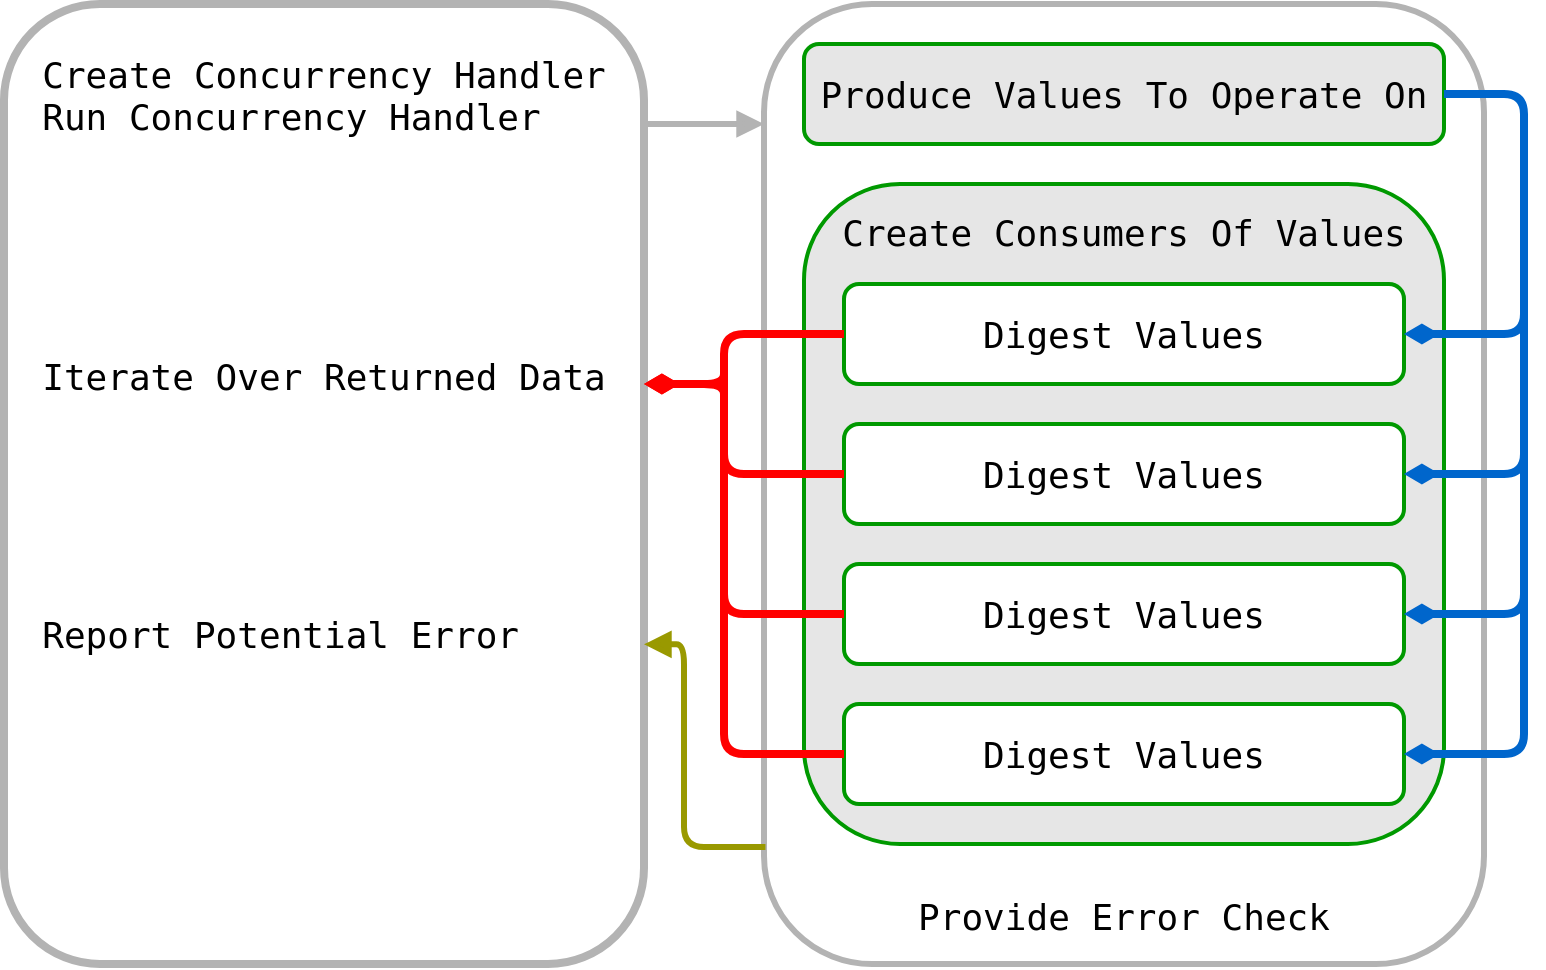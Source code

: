 <mxfile userAgent="Mozilla/5.0 (X11; Linux x86_64) AppleWebKit/537.36 (KHTML, like Gecko) Ubuntu Chromium/68.0.344.75 Chrome/68.0.344.75 Safari/537.36" version="9.0.2" editor="www.draw.io" type="google"><diagram id="d959d472-660a-bab8-fa2a-5cb1c1a65328" name="Page-1"><mxGraphModel dx="1424" dy="547" grid="1" gridSize="10" guides="1" tooltips="1" connect="1" arrows="1" fold="1" page="1" pageScale="1.5" pageWidth="960" pageHeight="800" math="0" shadow="0"><root><mxCell id="0" style=";html=1;"/><mxCell id="1" style=";html=1;" parent="0"/><mxCell id="537114e6a633546f-31" value="&lt;div style=&quot;text-align: left ; font-size: 18px&quot;&gt;&lt;br&gt;&lt;/div&gt;&lt;div style=&quot;text-align: left ; font-size: 18px&quot;&gt;&lt;br&gt;&lt;/div&gt;&lt;div style=&quot;text-align: left ; font-size: 18px&quot;&gt;&lt;br&gt;&lt;/div&gt;&lt;div style=&quot;text-align: left ; font-size: 18px&quot;&gt;&lt;br&gt;&lt;/div&gt;&lt;div style=&quot;text-align: left ; font-size: 18px&quot;&gt;&lt;br&gt;&lt;/div&gt;&lt;div style=&quot;text-align: left ; font-size: 18px&quot;&gt;&lt;br&gt;&lt;/div&gt;&lt;div style=&quot;text-align: left ; font-size: 18px&quot;&gt;&lt;br&gt;&lt;/div&gt;&lt;div style=&quot;text-align: left ; font-size: 18px&quot;&gt;&lt;br&gt;&lt;/div&gt;&lt;div style=&quot;text-align: left ; font-size: 18px&quot;&gt;&lt;br&gt;&lt;/div&gt;&lt;div style=&quot;text-align: left ; font-size: 18px&quot;&gt;&lt;br&gt;&lt;/div&gt;&lt;div style=&quot;text-align: left ; font-size: 18px&quot;&gt;&lt;br&gt;&lt;/div&gt;&lt;div style=&quot;text-align: left ; font-size: 18px&quot;&gt;&lt;br&gt;&lt;/div&gt;&lt;div style=&quot;text-align: left ; font-size: 18px&quot;&gt;&lt;br&gt;&lt;/div&gt;&lt;div style=&quot;text-align: left ; font-size: 18px&quot;&gt;&lt;br&gt;&lt;/div&gt;&lt;div style=&quot;text-align: left ; font-size: 18px&quot;&gt;&lt;br&gt;&lt;/div&gt;&lt;div style=&quot;text-align: left ; font-size: 18px&quot;&gt;&lt;br&gt;&lt;/div&gt;&lt;div style=&quot;text-align: left ; font-size: 18px&quot;&gt;&lt;br&gt;&lt;/div&gt;&lt;div style=&quot;text-align: left ; font-size: 18px&quot;&gt;&lt;br&gt;&lt;/div&gt;&lt;div style=&quot;text-align: left ; font-size: 18px&quot;&gt;&lt;br&gt;&lt;/div&gt;&lt;div style=&quot;text-align: left ; font-size: 18px&quot;&gt;&lt;br&gt;&lt;/div&gt;&lt;div style=&quot;text-align: left ; font-size: 18px&quot;&gt;&lt;span&gt;Provide Error Check&lt;/span&gt;&lt;br&gt;&lt;/div&gt;" style="rounded=1;whiteSpace=wrap;html=1;labelBackgroundColor=none;fillColor=#ffffff;strokeColor=#B3B3B3;glass=0;shadow=0;strokeWidth=3;perimeterSpacing=0;comic=0;gradientColor=none;gradientDirection=north;fontFamily=&quot;Lucida Console&quot;, Monaco, monospace;" vertex="1" parent="1"><mxGeometry x="420" y="80" width="360" height="480" as="geometry"/></mxCell><mxCell id="3" value="&lt;div style=&quot;text-align: left&quot;&gt;Produce Values To Operate On&lt;/div&gt;" style="rounded=1;fillColor=#E6E6E6;strokeColor=#009900;shadow=0;gradientColor=none;fontStyle=0;html=1;fontFamily=&quot;Lucida Console&quot;, Monaco, monospace;fontSize=18;strokeWidth=2;whiteSpace=wrap;gradientDirection=south;" vertex="1" parent="1"><mxGeometry x="440" y="100" width="320" height="50" as="geometry"/></mxCell><mxCell id="6a6d49dab7758944-55" value="&lt;div style=&quot;text-align: left&quot;&gt;Create Concurrency Handler&lt;/div&gt;&lt;div style=&quot;text-align: left&quot;&gt;&lt;div&gt;&lt;div style=&quot;text-align: left&quot;&gt;Run Concurrency Handler&lt;/div&gt;&lt;/div&gt;&lt;div style=&quot;text-align: left&quot;&gt;&lt;br&gt;&lt;/div&gt;&lt;div style=&quot;text-align: left&quot;&gt;&lt;br&gt;&lt;/div&gt;&lt;div style=&quot;text-align: left&quot;&gt;&lt;br&gt;&lt;/div&gt;&lt;div style=&quot;text-align: left&quot;&gt;&lt;br&gt;&lt;/div&gt;&lt;div style=&quot;text-align: left&quot;&gt;&lt;br&gt;&lt;/div&gt;&lt;div style=&quot;text-align: left&quot;&gt;&lt;span&gt;Iterate Over Returned Data&lt;/span&gt;&lt;br&gt;&lt;/div&gt;&lt;div&gt;&lt;div style=&quot;text-align: left&quot;&gt;&lt;br&gt;&lt;/div&gt;&lt;div style=&quot;text-align: left&quot;&gt;&lt;br&gt;&lt;/div&gt;&lt;div style=&quot;text-align: left&quot;&gt;&lt;br&gt;&lt;/div&gt;&lt;div style=&quot;text-align: left&quot;&gt;&lt;br&gt;&lt;/div&gt;&lt;div style=&quot;text-align: left&quot;&gt;&lt;br&gt;&lt;/div&gt;&lt;div style=&quot;text-align: left&quot;&gt;&lt;span&gt;Report Potential Error&lt;/span&gt;&lt;br&gt;&lt;/div&gt;&lt;/div&gt;&lt;div style=&quot;text-align: left&quot;&gt;&lt;br&gt;&lt;/div&gt;&lt;div style=&quot;text-align: left&quot;&gt;&lt;span&gt;&lt;br&gt;&lt;/span&gt;&lt;/div&gt;&lt;div style=&quot;text-align: left&quot;&gt;&lt;span&gt;&lt;br&gt;&lt;/span&gt;&lt;/div&gt;&lt;div style=&quot;text-align: left&quot;&gt;&lt;span&gt;&lt;br&gt;&lt;/span&gt;&lt;/div&gt;&lt;div style=&quot;text-align: left&quot;&gt;&lt;span&gt;&lt;br&gt;&lt;/span&gt;&lt;/div&gt;&lt;div style=&quot;text-align: left&quot;&gt;&lt;br&gt;&lt;/div&gt;&lt;/div&gt;" style="rounded=1;fillColor=#ffffff;strokeColor=#B3B3B3;shadow=0;gradientColor=none;fontStyle=0;html=1;fontFamily=&quot;Lucida Console&quot;, Monaco, monospace;fontSize=18;strokeWidth=4;align=center;whiteSpace=wrap;gradientDirection=west;" vertex="1" parent="1"><mxGeometry x="40" y="80" width="320" height="480" as="geometry"/></mxCell><mxCell id="6a6d49dab7758944-66" value="&lt;div style=&quot;text-align: left&quot;&gt;Create Consumers Of Values&lt;/div&gt;&lt;div style=&quot;text-align: left&quot;&gt;&lt;br&gt;&lt;/div&gt;&lt;div style=&quot;text-align: left&quot;&gt;&lt;br&gt;&lt;/div&gt;&lt;div style=&quot;text-align: left&quot;&gt;&lt;br&gt;&lt;/div&gt;&lt;div style=&quot;text-align: left&quot;&gt;&lt;br&gt;&lt;/div&gt;&lt;div style=&quot;text-align: left&quot;&gt;&lt;br&gt;&lt;/div&gt;&lt;div style=&quot;text-align: left&quot;&gt;&lt;br&gt;&lt;/div&gt;&lt;div style=&quot;text-align: left&quot;&gt;&lt;br&gt;&lt;/div&gt;&lt;div style=&quot;text-align: left&quot;&gt;&lt;br&gt;&lt;/div&gt;&lt;div style=&quot;text-align: left&quot;&gt;&lt;br&gt;&lt;/div&gt;&lt;div style=&quot;text-align: left&quot;&gt;&lt;br&gt;&lt;/div&gt;&lt;div style=&quot;text-align: left&quot;&gt;&lt;br&gt;&lt;/div&gt;&lt;div style=&quot;text-align: left&quot;&gt;&lt;br&gt;&lt;/div&gt;&lt;div style=&quot;text-align: left&quot;&gt;&lt;br&gt;&lt;/div&gt;" style="rounded=1;fillColor=#E6E6E6;strokeColor=#009900;shadow=0;gradientColor=none;fontStyle=0;html=1;fontFamily=&quot;Lucida Console&quot;, Monaco, monospace;fontSize=18;strokeWidth=2;whiteSpace=wrap;gradientDirection=south;" vertex="1" parent="1"><mxGeometry x="440" y="170" width="320" height="330" as="geometry"/></mxCell><mxCell id="6a6d49dab7758944-68" value="&lt;div style=&quot;text-align: left&quot;&gt;Digest Values&lt;/div&gt;" style="rounded=1;fillColor=#FFFFFF;strokeColor=#009900;shadow=0;gradientColor=none;fontStyle=0;html=1;fontFamily=&quot;Lucida Console&quot;, Monaco, monospace;fontSize=18;strokeWidth=2;whiteSpace=wrap;" vertex="1" parent="1"><mxGeometry x="460" y="220" width="280" height="50" as="geometry"/></mxCell><mxCell id="6a6d49dab7758944-69" value="&lt;div style=&quot;text-align: left&quot;&gt;Digest Values&lt;br&gt;&lt;/div&gt;" style="rounded=1;fillColor=#FFFFFF;strokeColor=#009900;shadow=0;gradientColor=none;fontStyle=0;html=1;fontFamily=&quot;Lucida Console&quot;, Monaco, monospace;fontSize=18;strokeWidth=2;whiteSpace=wrap;" vertex="1" parent="1"><mxGeometry x="460" y="290" width="280" height="50" as="geometry"/></mxCell><mxCell id="6a6d49dab7758944-70" value="&lt;div style=&quot;text-align: left&quot;&gt;Digest Values&lt;br&gt;&lt;/div&gt;" style="rounded=1;fillColor=#FFFFFF;strokeColor=#009900;shadow=0;gradientColor=none;fontStyle=0;html=1;fontFamily=&quot;Lucida Console&quot;, Monaco, monospace;fontSize=18;strokeWidth=2;whiteSpace=wrap;" vertex="1" parent="1"><mxGeometry x="460" y="360" width="280" height="50" as="geometry"/></mxCell><mxCell id="6a6d49dab7758944-71" value="&lt;div style=&quot;text-align: left&quot;&gt;Digest Values&lt;br&gt;&lt;/div&gt;" style="rounded=1;fillColor=#FFFFFF;strokeColor=#009900;shadow=0;gradientColor=none;fontStyle=0;html=1;fontFamily=&quot;Lucida Console&quot;, Monaco, monospace;fontSize=18;strokeWidth=2;whiteSpace=wrap;" vertex="1" parent="1"><mxGeometry x="460" y="430" width="280" height="50" as="geometry"/></mxCell><mxCell id="6a6d49dab7758944-81" value="" style="edgeStyle=elbowEdgeStyle;strokeWidth=4;endArrow=none;endFill=0;fontStyle=0;html=1;fontFamily=&quot;Lucida Console&quot;, Monaco, monospace;fontSize=18;elbow=vertical;strokeColor=#FF0000;comic=0;exitX=0;exitY=0.5;" edge="1" parent="1" source="6a6d49dab7758944-68"><mxGeometry x="-730" y="50" width="100" height="100" as="geometry"><mxPoint x="450" y="245" as="sourcePoint"/><mxPoint x="400" y="290" as="targetPoint"/><Array as="points"><mxPoint x="440" y="245"/><mxPoint x="660" y="420"/><mxPoint x="460" y="420"/></Array></mxGeometry></mxCell><mxCell id="6a6d49dab7758944-83" value="" style="edgeStyle=elbowEdgeStyle;strokeWidth=4;endArrow=none;endFill=0;fontStyle=0;html=1;fontFamily=&quot;Lucida Console&quot;, Monaco, monospace;fontSize=18;elbow=vertical;strokeColor=#FF0000;exitX=0;exitY=0.5;" edge="1" parent="1" source="6a6d49dab7758944-69"><mxGeometry x="-730" y="290" width="100" height="100" as="geometry"><mxPoint x="440" y="315" as="sourcePoint"/><mxPoint x="400" y="280" as="targetPoint"/><Array as="points"><mxPoint x="430" y="315"/><mxPoint x="480" y="500"/></Array></mxGeometry></mxCell><mxCell id="6a6d49dab7758944-84" value="" style="edgeStyle=elbowEdgeStyle;strokeWidth=4;endArrow=none;endFill=0;fontStyle=0;html=1;fontFamily=&quot;Lucida Console&quot;, Monaco, monospace;fontSize=18;elbow=vertical;strokeColor=#FF0000;exitX=0;exitY=0.5;" edge="1" parent="1" source="6a6d49dab7758944-70"><mxGeometry x="-730" y="410" width="100" height="100" as="geometry"><mxPoint x="660" y="640" as="sourcePoint"/><mxPoint x="400" y="280" as="targetPoint"/><Array as="points"><mxPoint x="440" y="385"/><mxPoint x="380" y="660"/></Array></mxGeometry></mxCell><mxCell id="6a6d49dab7758944-85" value="" style="edgeStyle=elbowEdgeStyle;strokeWidth=4;endArrow=diamondThin;endFill=1;fontStyle=0;html=1;fontFamily=&quot;Lucida Console&quot;, Monaco, monospace;fontSize=18;strokeColor=#FF0000;" edge="1" parent="1" target="6a6d49dab7758944-55"><mxGeometry x="-750" y="370" width="100" height="100" as="geometry"><mxPoint x="400" y="260" as="sourcePoint"/><mxPoint x="363" y="300" as="targetPoint"/><Array as="points"><mxPoint x="400" y="270"/><mxPoint x="380" y="273"/><mxPoint x="400" y="270"/><mxPoint x="360" y="470"/></Array></mxGeometry></mxCell><mxCell id="6a6d49dab7758944-87" value="" style="edgeStyle=elbowEdgeStyle;strokeWidth=4;endArrow=diamondThin;endFill=1;fontStyle=0;html=1;fontFamily=&quot;Lucida Console&quot;, Monaco, monospace;fontSize=18;elbow=vertical;strokeColor=#0066CC;entryX=1;entryY=0.5;shadow=0;comic=0;exitX=1;exitY=0.5;" edge="1" parent="1" source="3" target="6a6d49dab7758944-68"><mxGeometry x="-390" y="-270" width="100" height="100" as="geometry"><mxPoint x="780" y="200" as="sourcePoint"/><mxPoint x="720" y="370" as="targetPoint"/><Array as="points"><mxPoint x="800" y="190"/><mxPoint x="730" y="350"/></Array></mxGeometry></mxCell><mxCell id="6a6d49dab7758944-88" value="" style="edgeStyle=elbowEdgeStyle;strokeWidth=4;endArrow=diamondThin;endFill=1;fontStyle=0;html=1;fontFamily=&quot;Lucida Console&quot;, Monaco, monospace;fontSize=18;elbow=vertical;strokeColor=#0066CC;entryX=1;entryY=0.5;" edge="1" parent="1" target="6a6d49dab7758944-69"><mxGeometry x="-390" y="-150" width="100" height="100" as="geometry"><mxPoint x="800" y="200" as="sourcePoint"/><mxPoint x="720" y="490" as="targetPoint"/><Array as="points"><mxPoint x="780" y="315"/><mxPoint x="720" y="440"/><mxPoint x="800" y="470"/></Array></mxGeometry></mxCell><mxCell id="6a6d49dab7758944-90" value="" style="edgeStyle=elbowEdgeStyle;strokeWidth=4;endArrow=diamondThin;endFill=1;fontStyle=0;html=1;fontFamily=&quot;Lucida Console&quot;, Monaco, monospace;fontSize=18;elbow=vertical;strokeColor=#0066CC;entryX=1;entryY=0.5;" edge="1" parent="1" target="6a6d49dab7758944-70"><mxGeometry x="-390" y="-30" width="100" height="100" as="geometry"><mxPoint x="800" y="200" as="sourcePoint"/><mxPoint x="720" y="610" as="targetPoint"/><Array as="points"><mxPoint x="770" y="385"/></Array></mxGeometry></mxCell><mxCell id="6a6d49dab7758944-91" value="" style="edgeStyle=elbowEdgeStyle;strokeWidth=4;endArrow=diamondThin;endFill=1;fontStyle=0;html=1;fontFamily=&quot;Lucida Console&quot;, Monaco, monospace;fontSize=18;elbow=vertical;strokeColor=#0066CC;entryX=1;entryY=0.5;" edge="1" parent="1" target="6a6d49dab7758944-71"><mxGeometry x="-390" y="90" width="100" height="100" as="geometry"><mxPoint x="800" y="200" as="sourcePoint"/><mxPoint x="720" y="730" as="targetPoint"/><Array as="points"><mxPoint x="770" y="455"/><mxPoint x="800" y="710"/></Array></mxGeometry></mxCell><mxCell id="1f439dedcf19d64f-29" value="" style="edgeStyle=elbowEdgeStyle;strokeWidth=4;endArrow=none;endFill=0;fontStyle=0;html=1;fontFamily=&quot;Lucida Console&quot;, Monaco, monospace;fontSize=18;elbow=vertical;strokeColor=#FF0000;exitX=0;exitY=0.5;" edge="1" parent="1" source="6a6d49dab7758944-71"><mxGeometry x="-730" y="510" width="100" height="100" as="geometry"><mxPoint x="660" y="770" as="sourcePoint"/><mxPoint x="400" y="280" as="targetPoint"/><Array as="points"><mxPoint x="410" y="455"/><mxPoint x="480" y="680"/><mxPoint x="440" y="780"/><mxPoint x="380" y="760"/></Array></mxGeometry></mxCell><mxCell id="537114e6a633546f-34" value="" style="edgeStyle=elbowEdgeStyle;elbow=vertical;strokeWidth=3;endArrow=block;endFill=1;fontStyle=0;html=1;fontFamily=&quot;Lucida Console&quot;, Monaco, monospace;fontSize=18;strokeColor=#B3B3B3;startArrow=none;startFill=0;" edge="1" parent="1" source="6a6d49dab7758944-55" target="537114e6a633546f-31"><mxGeometry x="140" y="20" width="100" height="100" as="geometry"><mxPoint x="320" y="170" as="sourcePoint"/><mxPoint x="440" y="190" as="targetPoint"/><Array as="points"><mxPoint x="390" y="140"/><mxPoint x="390" y="170"/><mxPoint x="400" y="140"/></Array></mxGeometry></mxCell><mxCell id="5ec24c174f242d6f-6" value="" style="edgeStyle=elbowEdgeStyle;strokeWidth=4;endArrow=diamondThin;endFill=1;fontStyle=0;html=1;fontFamily=&quot;Lucida Console&quot;, Monaco, monospace;fontSize=18;strokeColor=#FF0000;" edge="1" parent="1"><mxGeometry x="-750" y="370" width="100" height="100" as="geometry"><mxPoint x="400" y="280" as="sourcePoint"/><mxPoint x="360" y="270" as="targetPoint"/><Array as="points"><mxPoint x="400" y="270"/><mxPoint x="380" y="273"/><mxPoint x="400" y="270"/><mxPoint x="360" y="470"/></Array></mxGeometry></mxCell><mxCell id="5ec24c174f242d6f-8" value="" style="edgeStyle=elbowEdgeStyle;strokeWidth=3;endArrow=block;endFill=1;fontStyle=0;html=1;fontFamily=&quot;Lucida Console&quot;, Monaco, monospace;fontSize=18;strokeColor=#999900;startArrow=none;startFill=0;entryX=1;entryY=0.667;entryPerimeter=0;exitX=0.002;exitY=0.878;exitPerimeter=0;" edge="1" parent="1" source="537114e6a633546f-31" target="6a6d49dab7758944-55"><mxGeometry x="140" y="379.5" width="100" height="100" as="geometry"><mxPoint x="420" y="499.5" as="sourcePoint"/><mxPoint x="380" y="430" as="targetPoint"/><Array as="points"><mxPoint x="380" y="503"/><mxPoint x="380" y="450"/></Array></mxGeometry></mxCell></root></mxGraphModel></diagram></mxfile>